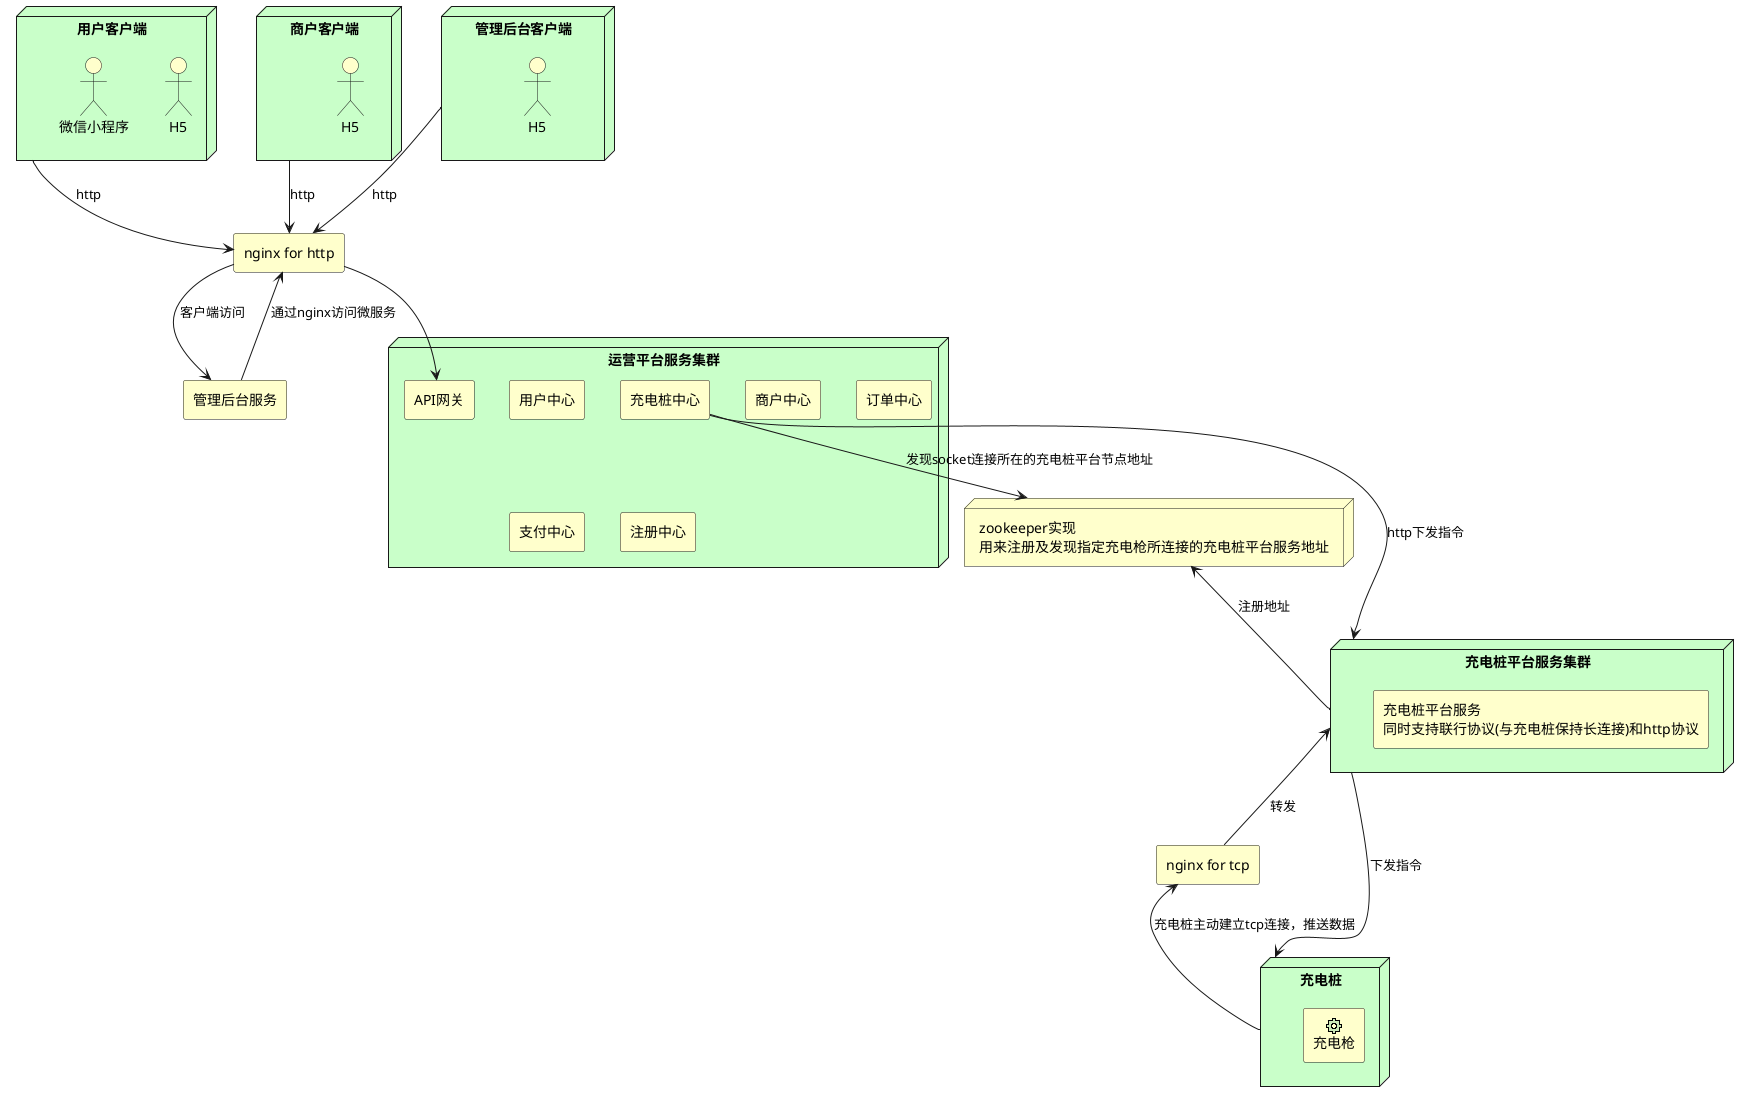 @startuml

sprite $bProcess jar:archimate/business-process
sprite $aService jar:archimate/application-service
sprite $aComponent jar:archimate/application-component
sprite $bEvent jar:archimate/business-event
sprite $aEquipment jar:archimate/physical-equipment



node  "用户客户端" #TECHNOLOGY{
    actor #Business "H5"  as H5
    actor #Business "微信小程序"  as 微信小程序
}

node  "商户客户端" #TECHNOLOGY{
    actor #Business "H5"  as 商户客户端H5
}

node  "管理后台客户端" #TECHNOLOGY{
    actor #Business "H5"  as 管理后台客户端H5
}

archimate #Business "nginx for http"  as http服务nginx

archimate #Business "管理后台服务"  as 管理后台服务

node  "运营平台服务集群" #TECHNOLOGY{
    archimate #Business "用户中心"  as 用户模块
    archimate #Business "商户中心"  as 商户模块
    archimate #Business "订单中心"  as 订单模块
    archimate #Business "支付中心"  as 支付模块
    archimate #Business "充电桩中心"  as 充电桩模块

    archimate #Business "注册中心"  as 注册中心
    archimate #Business "API网关"  as API网关
}

node  "充电桩" #TECHNOLOGY{
    archimate #Business "充电枪"  as 充电枪 <<physical-equipment>>
}

archimate #Business "nginx for tcp"  as 充电桩平台nginx

node  "充电桩平台路由服务" #TECHNOLOGY{
    archimate #Business "zookeeper实现\n用来注册及发现指定充电枪所连接的充电桩平台服务地址"  as 充电桩平台路由服务
}

node  "充电桩平台服务集群" #TECHNOLOGY{
    archimate #Business "充电桩平台服务\n同时支持联行协议(与充电桩保持长连接)和http协议"  as 充电桩平台服务
}


用户客户端 -down-> http服务nginx:http
商户客户端 -down-> http服务nginx:http
管理后台客户端 -down-> http服务nginx:http

http服务nginx -down-> API网关
http服务nginx -down-> 管理后台服务:客户端访问
管理后台服务 -down-> http服务nginx:通过nginx访问微服务

充电桩模块 -down-> 充电桩平台路由服务:发现socket连接所在的充电桩平台节点地址

充电桩模块 -down-> 充电桩平台服务集群:http下发指令
充电桩平台服务集群 -up-> 充电桩平台路由服务:注册地址
充电桩平台服务集群 -down-> 充电桩:下发指令

充电桩平台nginx -up-> 充电桩平台服务集群:转发
充电桩 -up-> 充电桩平台nginx:充电桩主动建立tcp连接，推送数据




@enduml
